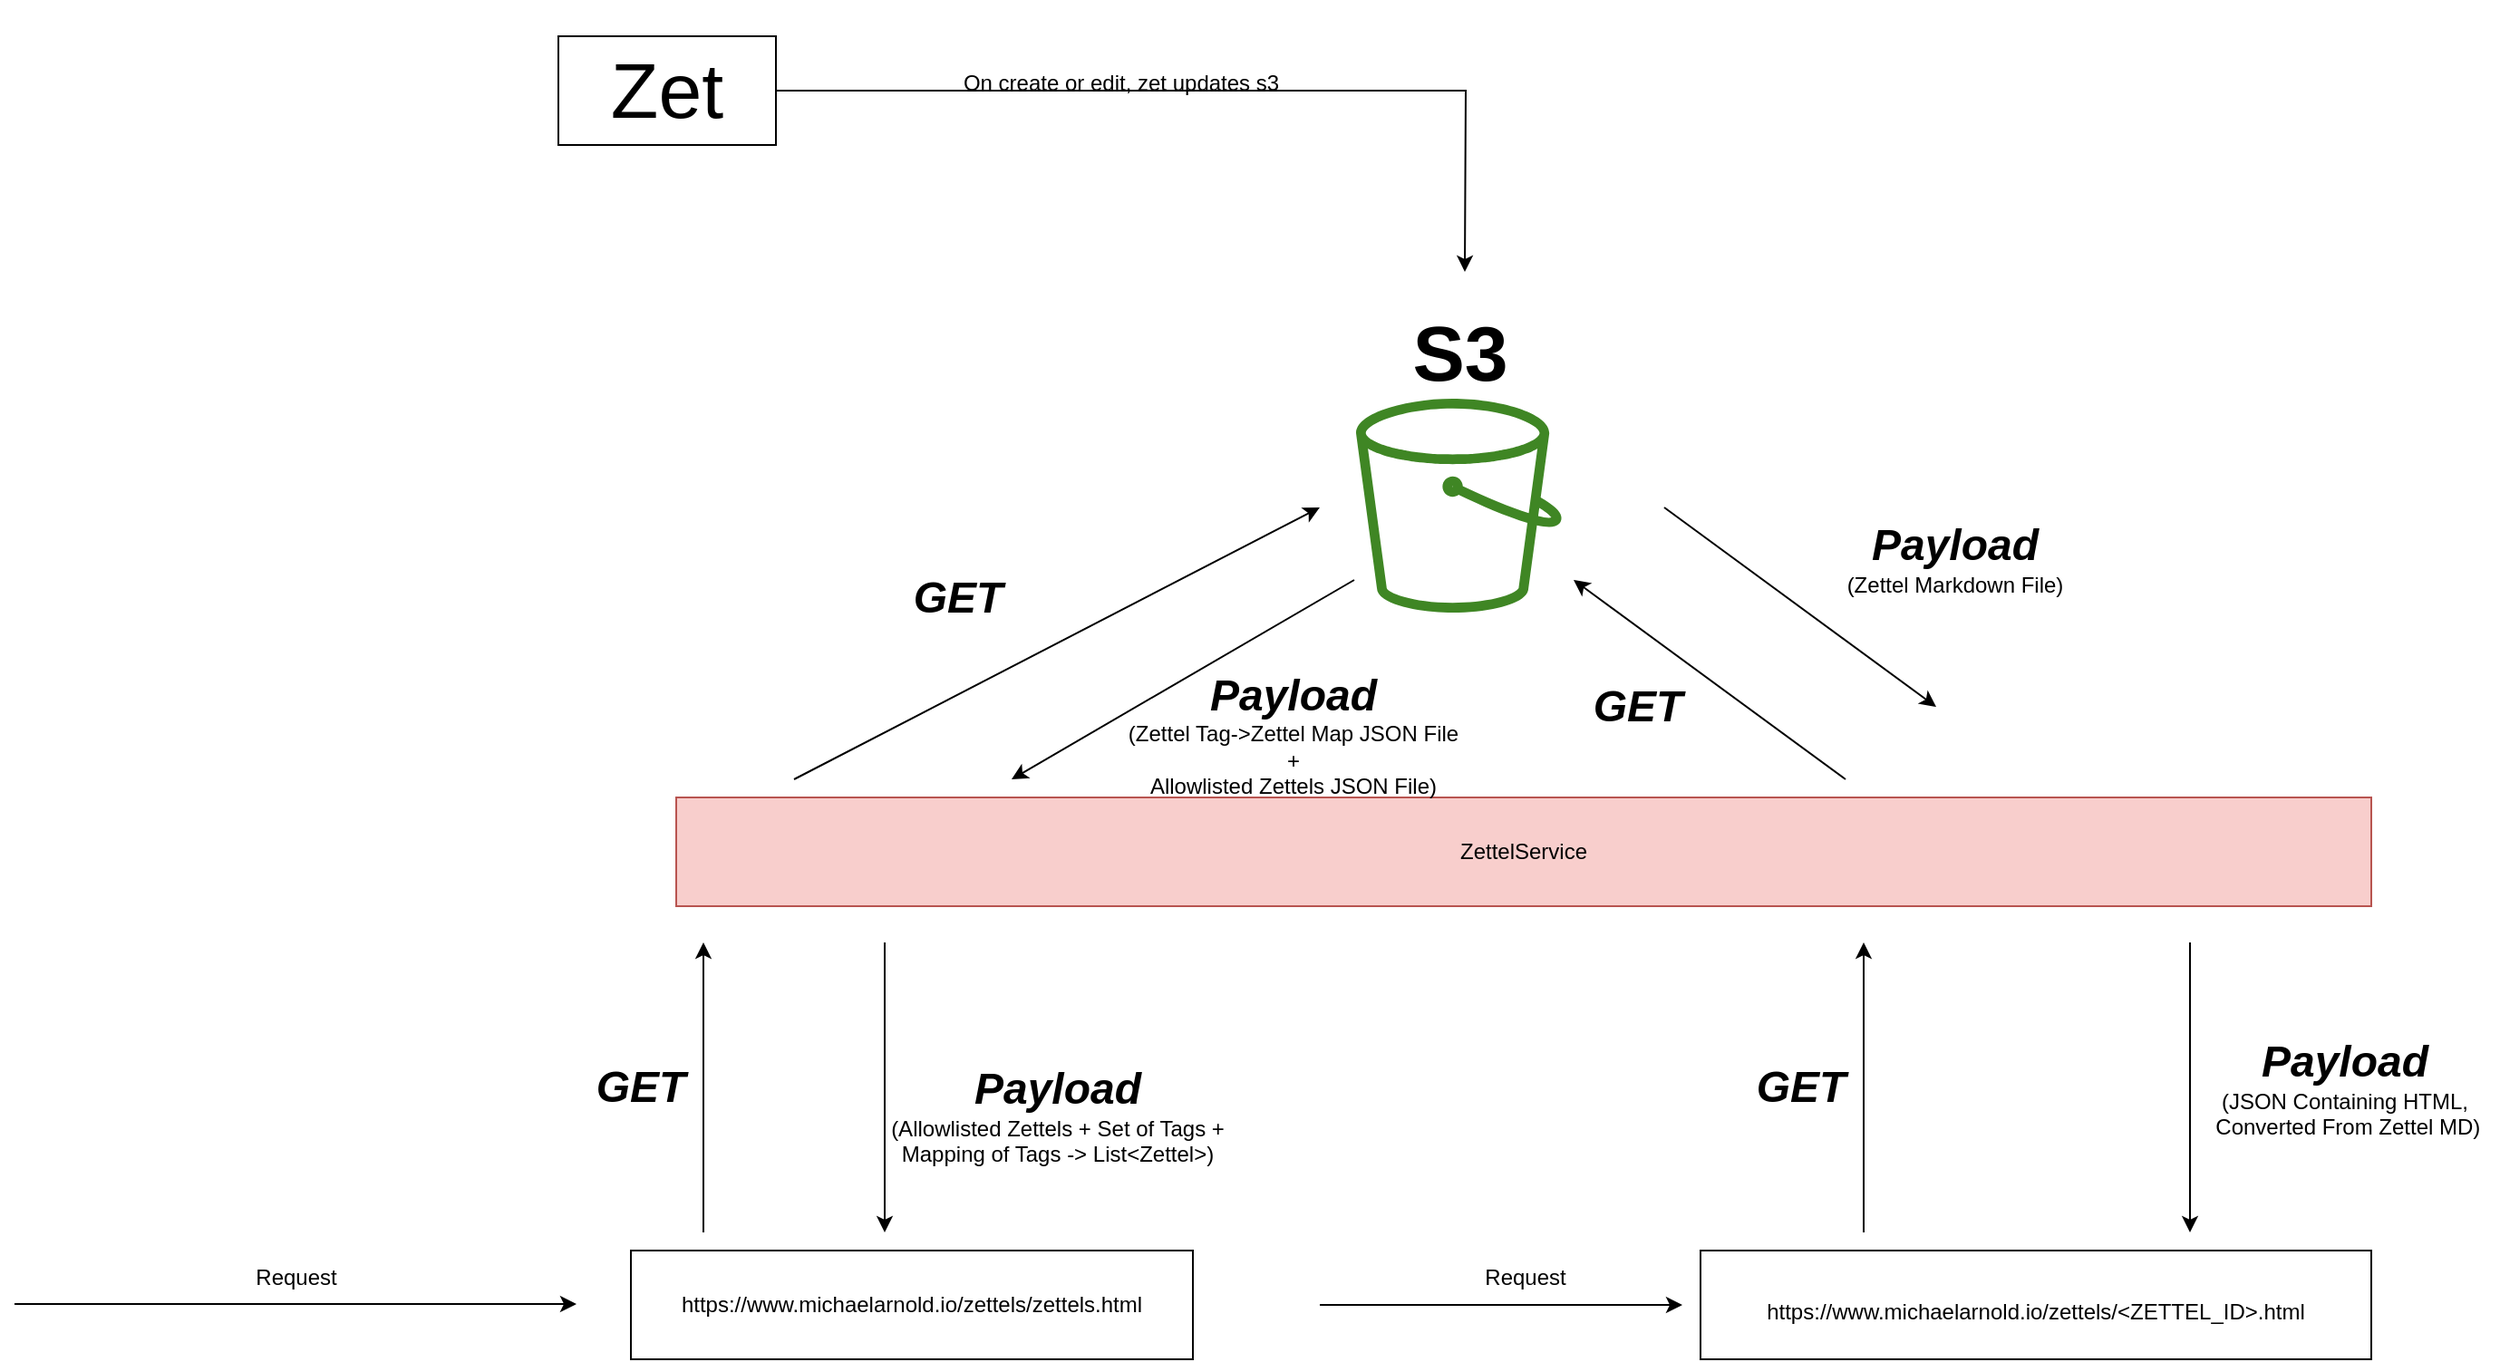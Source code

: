<mxfile version="20.6.0"><diagram id="_d2lBvXUmTMFgyFyU1l7" name="Page-1"><mxGraphModel dx="2272" dy="1864" grid="1" gridSize="10" guides="1" tooltips="1" connect="1" arrows="1" fold="1" page="1" pageScale="1" pageWidth="850" pageHeight="1100" math="0" shadow="0"><root><mxCell id="0"/><mxCell id="1" parent="0"/><mxCell id="pFBHHx5_ASHe5JS5fmx4-1" value="https://www.michaelarnold.io/zettels/zettels.html" style="rounded=0;whiteSpace=wrap;html=1;" parent="1" vertex="1"><mxGeometry x="280" y="350" width="310" height="60" as="geometry"/></mxCell><mxCell id="pFBHHx5_ASHe5JS5fmx4-2" value="" style="endArrow=classic;html=1;rounded=0;" parent="1" edge="1"><mxGeometry width="50" height="50" relative="1" as="geometry"><mxPoint x="-60" y="379.5" as="sourcePoint"/><mxPoint x="250" y="379.5" as="targetPoint"/></mxGeometry></mxCell><mxCell id="pFBHHx5_ASHe5JS5fmx4-3" value="Request" style="text;html=1;align=center;verticalAlign=middle;resizable=0;points=[];autosize=1;strokeColor=none;fillColor=none;" parent="1" vertex="1"><mxGeometry x="60" y="350" width="70" height="30" as="geometry"/></mxCell><mxCell id="pFBHHx5_ASHe5JS5fmx4-4" value="" style="endArrow=classic;html=1;rounded=0;" parent="1" edge="1"><mxGeometry width="50" height="50" relative="1" as="geometry"><mxPoint x="320" y="340" as="sourcePoint"/><mxPoint x="320" y="180" as="targetPoint"/></mxGeometry></mxCell><mxCell id="pFBHHx5_ASHe5JS5fmx4-5" value="ZettelService" style="rounded=0;whiteSpace=wrap;html=1;fillColor=#f8cecc;strokeColor=#b85450;" parent="1" vertex="1"><mxGeometry x="305" y="100" width="935" height="60" as="geometry"/></mxCell><mxCell id="pFBHHx5_ASHe5JS5fmx4-6" value="" style="endArrow=classic;html=1;rounded=0;" parent="1" edge="1"><mxGeometry width="50" height="50" relative="1" as="geometry"><mxPoint x="420" y="180" as="sourcePoint"/><mxPoint x="420" y="340" as="targetPoint"/></mxGeometry></mxCell><mxCell id="pFBHHx5_ASHe5JS5fmx4-7" value="&lt;font style=&quot;font-size: 24px;&quot;&gt;&lt;b&gt;&lt;i&gt;Payload&lt;/i&gt;&lt;/b&gt;&lt;/font&gt;&lt;br&gt;(Allowlisted Zettels + Set of Tags + &lt;br&gt;Mapping of Tags -&amp;gt; List&amp;lt;Zettel&amp;gt;)" style="text;html=1;align=center;verticalAlign=middle;resizable=0;points=[];autosize=1;strokeColor=none;fillColor=none;" parent="1" vertex="1"><mxGeometry x="410" y="240" width="210" height="70" as="geometry"/></mxCell><mxCell id="pFBHHx5_ASHe5JS5fmx4-8" value="&lt;i&gt;&lt;b&gt;GET&lt;/b&gt;&lt;/i&gt;" style="text;html=1;align=center;verticalAlign=middle;resizable=0;points=[];autosize=1;strokeColor=none;fillColor=none;fontSize=24;" parent="1" vertex="1"><mxGeometry x="250" y="240" width="70" height="40" as="geometry"/></mxCell><mxCell id="pFBHHx5_ASHe5JS5fmx4-9" value="&lt;font style=&quot;font-size: 12px;&quot;&gt;https://www.michaelarnold.io/zettels/&amp;lt;ZETTEL_ID&amp;gt;.html&lt;/font&gt;" style="rounded=0;whiteSpace=wrap;html=1;fontSize=24;" parent="1" vertex="1"><mxGeometry x="870" y="350" width="370" height="60" as="geometry"/></mxCell><mxCell id="pFBHHx5_ASHe5JS5fmx4-11" value="Request" style="text;html=1;align=center;verticalAlign=middle;resizable=0;points=[];autosize=1;strokeColor=none;fillColor=none;" parent="1" vertex="1"><mxGeometry x="737.5" y="350" width="70" height="30" as="geometry"/></mxCell><mxCell id="pFBHHx5_ASHe5JS5fmx4-12" value="" style="endArrow=classic;html=1;rounded=0;" parent="1" edge="1"><mxGeometry width="50" height="50" relative="1" as="geometry"><mxPoint x="660" y="380" as="sourcePoint"/><mxPoint x="860" y="380" as="targetPoint"/></mxGeometry></mxCell><mxCell id="pFBHHx5_ASHe5JS5fmx4-13" value="&lt;i&gt;&lt;b&gt;GET&lt;/b&gt;&lt;/i&gt;" style="text;html=1;align=center;verticalAlign=middle;resizable=0;points=[];autosize=1;strokeColor=none;fillColor=none;fontSize=24;" parent="1" vertex="1"><mxGeometry x="890" y="240" width="70" height="40" as="geometry"/></mxCell><mxCell id="pFBHHx5_ASHe5JS5fmx4-14" value="" style="endArrow=classic;html=1;rounded=0;" parent="1" edge="1"><mxGeometry width="50" height="50" relative="1" as="geometry"><mxPoint x="960" y="340" as="sourcePoint"/><mxPoint x="960" y="180" as="targetPoint"/></mxGeometry></mxCell><mxCell id="pFBHHx5_ASHe5JS5fmx4-15" value="" style="endArrow=classic;html=1;rounded=0;" parent="1" edge="1"><mxGeometry width="50" height="50" relative="1" as="geometry"><mxPoint x="1140" y="180" as="sourcePoint"/><mxPoint x="1140" y="340" as="targetPoint"/></mxGeometry></mxCell><mxCell id="pFBHHx5_ASHe5JS5fmx4-16" value="&lt;font style=&quot;font-size: 24px;&quot;&gt;&lt;b&gt;&lt;i&gt;Payload&lt;/i&gt;&lt;/b&gt;&lt;/font&gt;&lt;br&gt;&lt;div&gt;(JSON Containing HTML,&lt;/div&gt;&lt;div&gt;&amp;nbsp;Converted From Zettel MD)&lt;/div&gt;" style="text;html=1;align=center;verticalAlign=middle;resizable=0;points=[];autosize=1;strokeColor=none;fillColor=none;" parent="1" vertex="1"><mxGeometry x="1140" y="225" width="170" height="70" as="geometry"/></mxCell><mxCell id="pFBHHx5_ASHe5JS5fmx4-18" value="" style="sketch=0;outlineConnect=0;fontColor=#232F3E;gradientColor=none;fillColor=#3F8624;strokeColor=none;dashed=0;verticalLabelPosition=bottom;verticalAlign=top;align=center;html=1;fontSize=12;fontStyle=0;aspect=fixed;pointerEvents=1;shape=mxgraph.aws4.bucket;" parent="1" vertex="1"><mxGeometry x="680" y="-120" width="113.46" height="118" as="geometry"/></mxCell><mxCell id="pFBHHx5_ASHe5JS5fmx4-19" value="&lt;b&gt;&lt;font style=&quot;font-size: 43px;&quot;&gt;S3&lt;/font&gt;&lt;/b&gt;" style="text;html=1;align=center;verticalAlign=middle;resizable=0;points=[];autosize=1;strokeColor=none;fillColor=none;fontSize=12;" parent="1" vertex="1"><mxGeometry x="696.73" y="-180" width="80" height="70" as="geometry"/></mxCell><mxCell id="pFBHHx5_ASHe5JS5fmx4-20" value="" style="endArrow=classic;html=1;rounded=0;" parent="1" edge="1"><mxGeometry width="50" height="50" relative="1" as="geometry"><mxPoint x="950" y="90" as="sourcePoint"/><mxPoint x="800" y="-20" as="targetPoint"/></mxGeometry></mxCell><mxCell id="pFBHHx5_ASHe5JS5fmx4-21" value="" style="endArrow=classic;html=1;rounded=0;" parent="1" edge="1"><mxGeometry width="50" height="50" relative="1" as="geometry"><mxPoint x="850" y="-60" as="sourcePoint"/><mxPoint x="1000" y="50" as="targetPoint"/></mxGeometry></mxCell><mxCell id="pFBHHx5_ASHe5JS5fmx4-22" value="&lt;i&gt;&lt;b&gt;GET&lt;/b&gt;&lt;/i&gt;" style="text;html=1;align=center;verticalAlign=middle;resizable=0;points=[];autosize=1;strokeColor=none;fillColor=none;fontSize=24;" parent="1" vertex="1"><mxGeometry x="800" y="30" width="70" height="40" as="geometry"/></mxCell><mxCell id="pFBHHx5_ASHe5JS5fmx4-23" value="&lt;font style=&quot;font-size: 24px;&quot;&gt;&lt;b&gt;&lt;i&gt;Payload&lt;/i&gt;&lt;/b&gt;&lt;/font&gt;&lt;br&gt;&lt;div&gt;(Zettel Markdown File)&lt;/div&gt;" style="text;html=1;align=center;verticalAlign=middle;resizable=0;points=[];autosize=1;strokeColor=none;fillColor=none;" parent="1" vertex="1"><mxGeometry x="940" y="-62" width="140" height="60" as="geometry"/></mxCell><mxCell id="pFBHHx5_ASHe5JS5fmx4-24" value="" style="endArrow=classic;html=1;rounded=0;" parent="1" edge="1"><mxGeometry width="50" height="50" relative="1" as="geometry"><mxPoint x="370" y="90" as="sourcePoint"/><mxPoint x="660" y="-60" as="targetPoint"/></mxGeometry></mxCell><mxCell id="pFBHHx5_ASHe5JS5fmx4-25" value="&lt;i&gt;&lt;b&gt;GET&lt;/b&gt;&lt;/i&gt;" style="text;html=1;align=center;verticalAlign=middle;resizable=0;points=[];autosize=1;strokeColor=none;fillColor=none;fontSize=24;" parent="1" vertex="1"><mxGeometry x="425" y="-30" width="70" height="40" as="geometry"/></mxCell><mxCell id="pFBHHx5_ASHe5JS5fmx4-26" value="" style="endArrow=classic;html=1;rounded=0;" parent="1" edge="1"><mxGeometry width="50" height="50" relative="1" as="geometry"><mxPoint x="679" y="-20" as="sourcePoint"/><mxPoint x="490" y="90" as="targetPoint"/></mxGeometry></mxCell><mxCell id="pFBHHx5_ASHe5JS5fmx4-27" value="&lt;font style=&quot;font-size: 24px;&quot;&gt;&lt;b&gt;&lt;i&gt;Payload&lt;/i&gt;&lt;/b&gt;&lt;/font&gt;&lt;br&gt;&lt;div&gt;(Zettel Tag-&amp;gt;Zettel Map JSON File&lt;br&gt;+&lt;br&gt;Allowlisted Zettels JSON File)&lt;br&gt;&lt;/div&gt;" style="text;html=1;align=center;verticalAlign=middle;resizable=0;points=[];autosize=1;strokeColor=none;fillColor=none;" parent="1" vertex="1"><mxGeometry x="540" y="20" width="210" height="90" as="geometry"/></mxCell><mxCell id="pFBHHx5_ASHe5JS5fmx4-29" style="edgeStyle=orthogonalEdgeStyle;rounded=0;orthogonalLoop=1;jettySize=auto;html=1;fontSize=43;" parent="1" source="pFBHHx5_ASHe5JS5fmx4-28" edge="1"><mxGeometry relative="1" as="geometry"><mxPoint x="740" y="-190" as="targetPoint"/></mxGeometry></mxCell><mxCell id="pFBHHx5_ASHe5JS5fmx4-28" value="Zet" style="rounded=0;whiteSpace=wrap;html=1;fontSize=43;" parent="1" vertex="1"><mxGeometry x="240" y="-320" width="120" height="60" as="geometry"/></mxCell><mxCell id="pFBHHx5_ASHe5JS5fmx4-30" value="&lt;font style=&quot;font-size: 12px;&quot;&gt;On create or edit, zet updates s3&lt;/font&gt;" style="text;html=1;align=center;verticalAlign=middle;resizable=0;points=[];autosize=1;strokeColor=none;fillColor=none;fontSize=43;" parent="1" vertex="1"><mxGeometry x="450" y="-340" width="200" height="70" as="geometry"/></mxCell></root></mxGraphModel></diagram></mxfile>